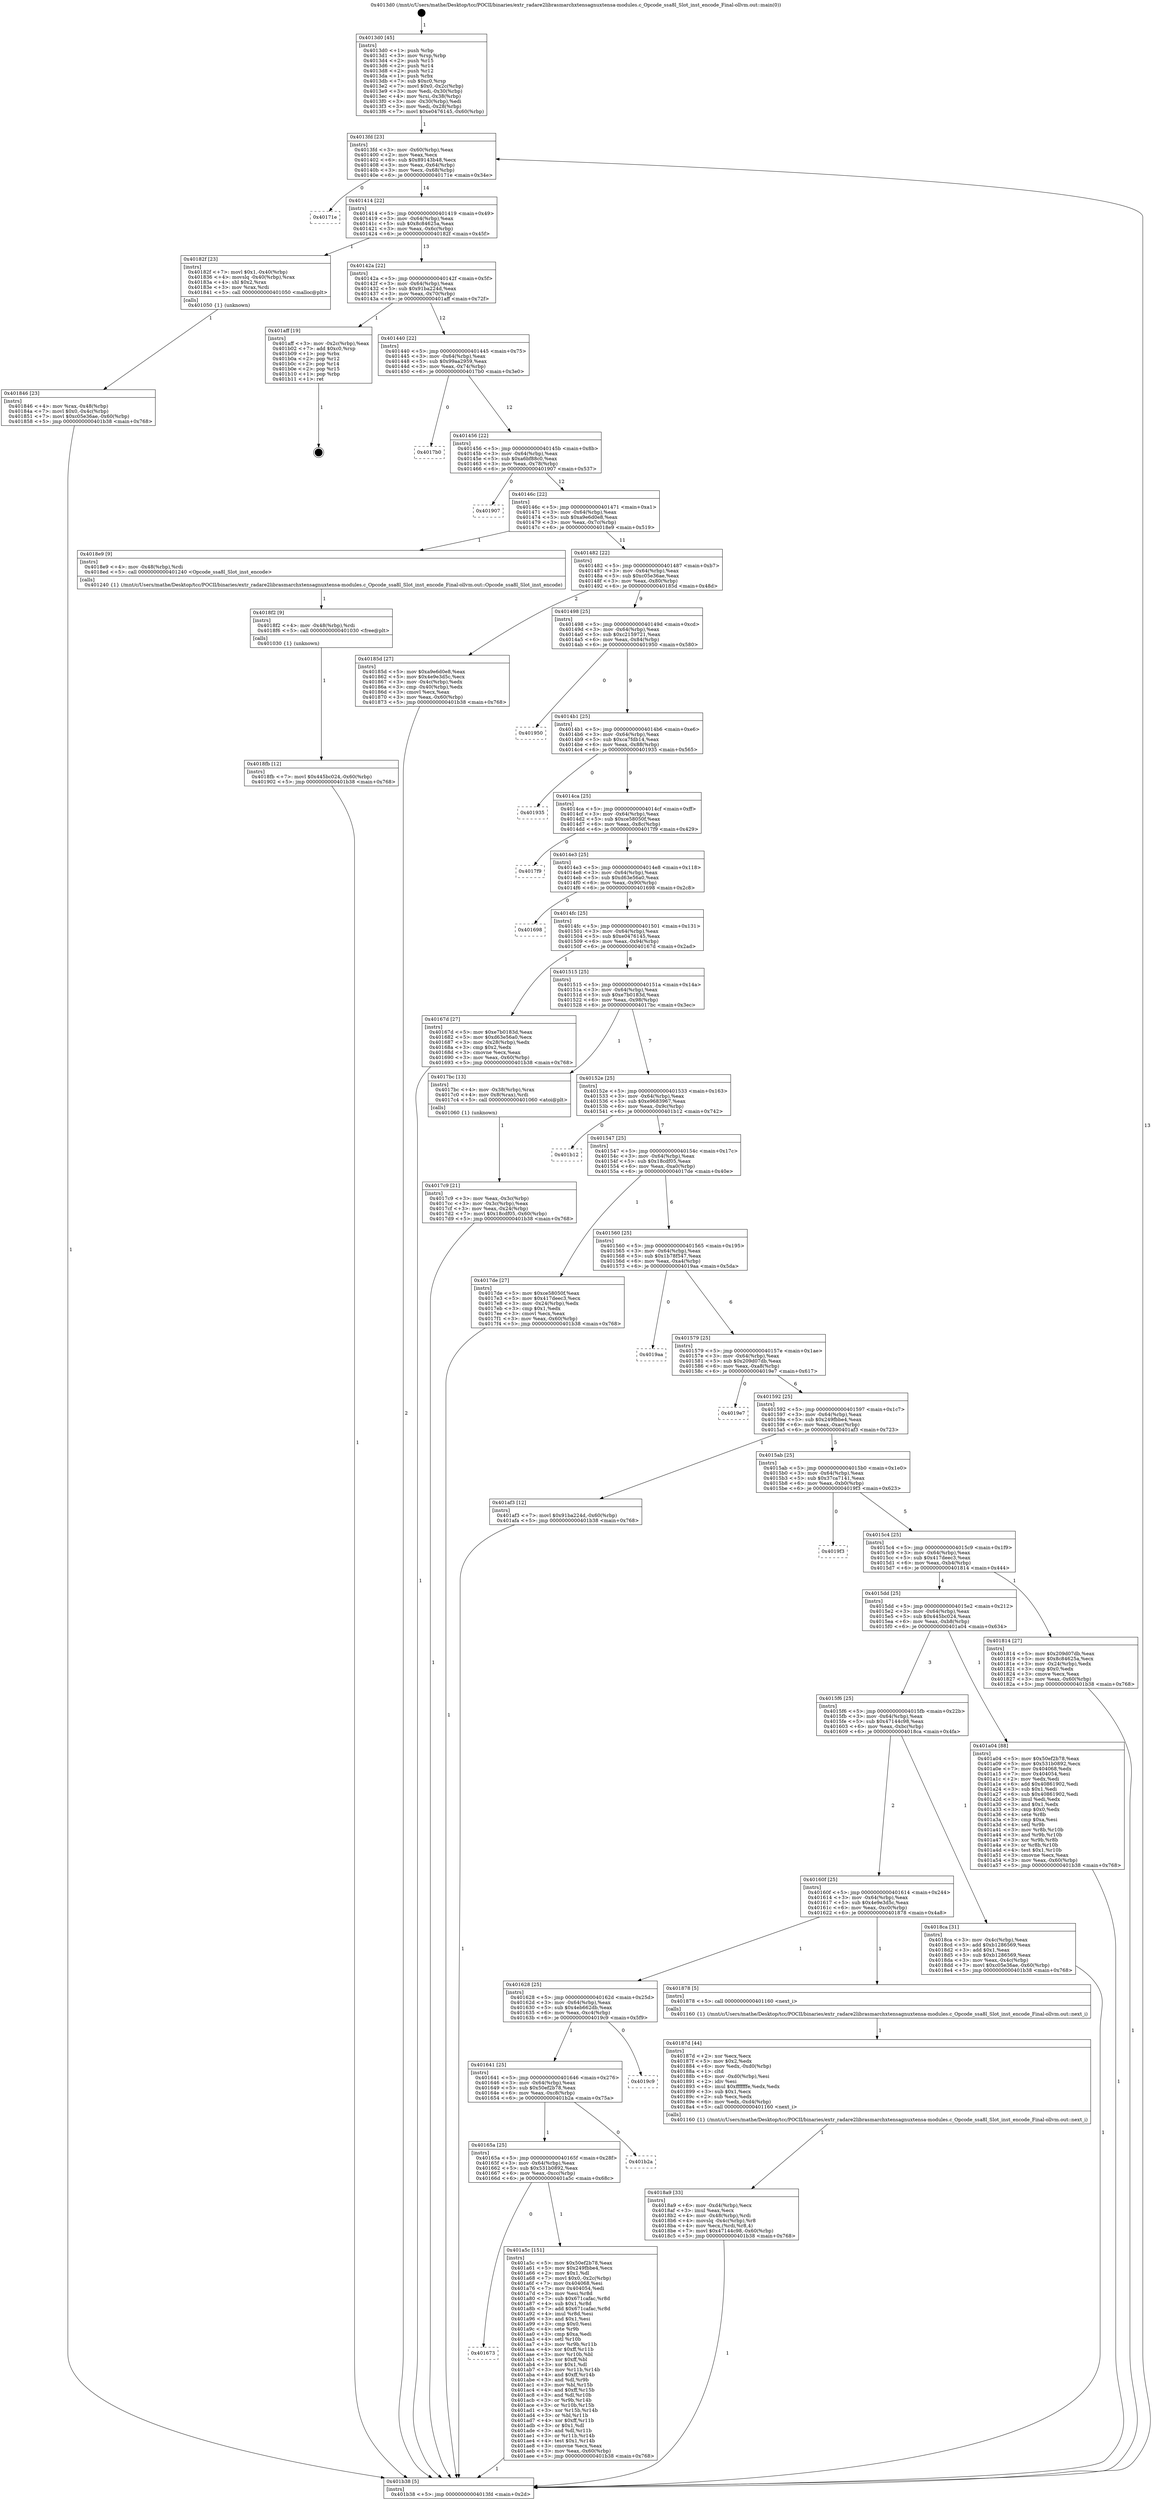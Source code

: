digraph "0x4013d0" {
  label = "0x4013d0 (/mnt/c/Users/mathe/Desktop/tcc/POCII/binaries/extr_radare2librasmarchxtensagnuxtensa-modules.c_Opcode_ssa8l_Slot_inst_encode_Final-ollvm.out::main(0))"
  labelloc = "t"
  node[shape=record]

  Entry [label="",width=0.3,height=0.3,shape=circle,fillcolor=black,style=filled]
  "0x4013fd" [label="{
     0x4013fd [23]\l
     | [instrs]\l
     &nbsp;&nbsp;0x4013fd \<+3\>: mov -0x60(%rbp),%eax\l
     &nbsp;&nbsp;0x401400 \<+2\>: mov %eax,%ecx\l
     &nbsp;&nbsp;0x401402 \<+6\>: sub $0x89143b48,%ecx\l
     &nbsp;&nbsp;0x401408 \<+3\>: mov %eax,-0x64(%rbp)\l
     &nbsp;&nbsp;0x40140b \<+3\>: mov %ecx,-0x68(%rbp)\l
     &nbsp;&nbsp;0x40140e \<+6\>: je 000000000040171e \<main+0x34e\>\l
  }"]
  "0x40171e" [label="{
     0x40171e\l
  }", style=dashed]
  "0x401414" [label="{
     0x401414 [22]\l
     | [instrs]\l
     &nbsp;&nbsp;0x401414 \<+5\>: jmp 0000000000401419 \<main+0x49\>\l
     &nbsp;&nbsp;0x401419 \<+3\>: mov -0x64(%rbp),%eax\l
     &nbsp;&nbsp;0x40141c \<+5\>: sub $0x8c84625a,%eax\l
     &nbsp;&nbsp;0x401421 \<+3\>: mov %eax,-0x6c(%rbp)\l
     &nbsp;&nbsp;0x401424 \<+6\>: je 000000000040182f \<main+0x45f\>\l
  }"]
  Exit [label="",width=0.3,height=0.3,shape=circle,fillcolor=black,style=filled,peripheries=2]
  "0x40182f" [label="{
     0x40182f [23]\l
     | [instrs]\l
     &nbsp;&nbsp;0x40182f \<+7\>: movl $0x1,-0x40(%rbp)\l
     &nbsp;&nbsp;0x401836 \<+4\>: movslq -0x40(%rbp),%rax\l
     &nbsp;&nbsp;0x40183a \<+4\>: shl $0x2,%rax\l
     &nbsp;&nbsp;0x40183e \<+3\>: mov %rax,%rdi\l
     &nbsp;&nbsp;0x401841 \<+5\>: call 0000000000401050 \<malloc@plt\>\l
     | [calls]\l
     &nbsp;&nbsp;0x401050 \{1\} (unknown)\l
  }"]
  "0x40142a" [label="{
     0x40142a [22]\l
     | [instrs]\l
     &nbsp;&nbsp;0x40142a \<+5\>: jmp 000000000040142f \<main+0x5f\>\l
     &nbsp;&nbsp;0x40142f \<+3\>: mov -0x64(%rbp),%eax\l
     &nbsp;&nbsp;0x401432 \<+5\>: sub $0x91ba224d,%eax\l
     &nbsp;&nbsp;0x401437 \<+3\>: mov %eax,-0x70(%rbp)\l
     &nbsp;&nbsp;0x40143a \<+6\>: je 0000000000401aff \<main+0x72f\>\l
  }"]
  "0x401673" [label="{
     0x401673\l
  }", style=dashed]
  "0x401aff" [label="{
     0x401aff [19]\l
     | [instrs]\l
     &nbsp;&nbsp;0x401aff \<+3\>: mov -0x2c(%rbp),%eax\l
     &nbsp;&nbsp;0x401b02 \<+7\>: add $0xc0,%rsp\l
     &nbsp;&nbsp;0x401b09 \<+1\>: pop %rbx\l
     &nbsp;&nbsp;0x401b0a \<+2\>: pop %r12\l
     &nbsp;&nbsp;0x401b0c \<+2\>: pop %r14\l
     &nbsp;&nbsp;0x401b0e \<+2\>: pop %r15\l
     &nbsp;&nbsp;0x401b10 \<+1\>: pop %rbp\l
     &nbsp;&nbsp;0x401b11 \<+1\>: ret\l
  }"]
  "0x401440" [label="{
     0x401440 [22]\l
     | [instrs]\l
     &nbsp;&nbsp;0x401440 \<+5\>: jmp 0000000000401445 \<main+0x75\>\l
     &nbsp;&nbsp;0x401445 \<+3\>: mov -0x64(%rbp),%eax\l
     &nbsp;&nbsp;0x401448 \<+5\>: sub $0x99aa2959,%eax\l
     &nbsp;&nbsp;0x40144d \<+3\>: mov %eax,-0x74(%rbp)\l
     &nbsp;&nbsp;0x401450 \<+6\>: je 00000000004017b0 \<main+0x3e0\>\l
  }"]
  "0x401a5c" [label="{
     0x401a5c [151]\l
     | [instrs]\l
     &nbsp;&nbsp;0x401a5c \<+5\>: mov $0x50ef2b78,%eax\l
     &nbsp;&nbsp;0x401a61 \<+5\>: mov $0x249fbbe4,%ecx\l
     &nbsp;&nbsp;0x401a66 \<+2\>: mov $0x1,%dl\l
     &nbsp;&nbsp;0x401a68 \<+7\>: movl $0x0,-0x2c(%rbp)\l
     &nbsp;&nbsp;0x401a6f \<+7\>: mov 0x404068,%esi\l
     &nbsp;&nbsp;0x401a76 \<+7\>: mov 0x404054,%edi\l
     &nbsp;&nbsp;0x401a7d \<+3\>: mov %esi,%r8d\l
     &nbsp;&nbsp;0x401a80 \<+7\>: sub $0x671cafac,%r8d\l
     &nbsp;&nbsp;0x401a87 \<+4\>: sub $0x1,%r8d\l
     &nbsp;&nbsp;0x401a8b \<+7\>: add $0x671cafac,%r8d\l
     &nbsp;&nbsp;0x401a92 \<+4\>: imul %r8d,%esi\l
     &nbsp;&nbsp;0x401a96 \<+3\>: and $0x1,%esi\l
     &nbsp;&nbsp;0x401a99 \<+3\>: cmp $0x0,%esi\l
     &nbsp;&nbsp;0x401a9c \<+4\>: sete %r9b\l
     &nbsp;&nbsp;0x401aa0 \<+3\>: cmp $0xa,%edi\l
     &nbsp;&nbsp;0x401aa3 \<+4\>: setl %r10b\l
     &nbsp;&nbsp;0x401aa7 \<+3\>: mov %r9b,%r11b\l
     &nbsp;&nbsp;0x401aaa \<+4\>: xor $0xff,%r11b\l
     &nbsp;&nbsp;0x401aae \<+3\>: mov %r10b,%bl\l
     &nbsp;&nbsp;0x401ab1 \<+3\>: xor $0xff,%bl\l
     &nbsp;&nbsp;0x401ab4 \<+3\>: xor $0x1,%dl\l
     &nbsp;&nbsp;0x401ab7 \<+3\>: mov %r11b,%r14b\l
     &nbsp;&nbsp;0x401aba \<+4\>: and $0xff,%r14b\l
     &nbsp;&nbsp;0x401abe \<+3\>: and %dl,%r9b\l
     &nbsp;&nbsp;0x401ac1 \<+3\>: mov %bl,%r15b\l
     &nbsp;&nbsp;0x401ac4 \<+4\>: and $0xff,%r15b\l
     &nbsp;&nbsp;0x401ac8 \<+3\>: and %dl,%r10b\l
     &nbsp;&nbsp;0x401acb \<+3\>: or %r9b,%r14b\l
     &nbsp;&nbsp;0x401ace \<+3\>: or %r10b,%r15b\l
     &nbsp;&nbsp;0x401ad1 \<+3\>: xor %r15b,%r14b\l
     &nbsp;&nbsp;0x401ad4 \<+3\>: or %bl,%r11b\l
     &nbsp;&nbsp;0x401ad7 \<+4\>: xor $0xff,%r11b\l
     &nbsp;&nbsp;0x401adb \<+3\>: or $0x1,%dl\l
     &nbsp;&nbsp;0x401ade \<+3\>: and %dl,%r11b\l
     &nbsp;&nbsp;0x401ae1 \<+3\>: or %r11b,%r14b\l
     &nbsp;&nbsp;0x401ae4 \<+4\>: test $0x1,%r14b\l
     &nbsp;&nbsp;0x401ae8 \<+3\>: cmovne %ecx,%eax\l
     &nbsp;&nbsp;0x401aeb \<+3\>: mov %eax,-0x60(%rbp)\l
     &nbsp;&nbsp;0x401aee \<+5\>: jmp 0000000000401b38 \<main+0x768\>\l
  }"]
  "0x4017b0" [label="{
     0x4017b0\l
  }", style=dashed]
  "0x401456" [label="{
     0x401456 [22]\l
     | [instrs]\l
     &nbsp;&nbsp;0x401456 \<+5\>: jmp 000000000040145b \<main+0x8b\>\l
     &nbsp;&nbsp;0x40145b \<+3\>: mov -0x64(%rbp),%eax\l
     &nbsp;&nbsp;0x40145e \<+5\>: sub $0xa6bf88c0,%eax\l
     &nbsp;&nbsp;0x401463 \<+3\>: mov %eax,-0x78(%rbp)\l
     &nbsp;&nbsp;0x401466 \<+6\>: je 0000000000401907 \<main+0x537\>\l
  }"]
  "0x40165a" [label="{
     0x40165a [25]\l
     | [instrs]\l
     &nbsp;&nbsp;0x40165a \<+5\>: jmp 000000000040165f \<main+0x28f\>\l
     &nbsp;&nbsp;0x40165f \<+3\>: mov -0x64(%rbp),%eax\l
     &nbsp;&nbsp;0x401662 \<+5\>: sub $0x531b0892,%eax\l
     &nbsp;&nbsp;0x401667 \<+6\>: mov %eax,-0xcc(%rbp)\l
     &nbsp;&nbsp;0x40166d \<+6\>: je 0000000000401a5c \<main+0x68c\>\l
  }"]
  "0x401907" [label="{
     0x401907\l
  }", style=dashed]
  "0x40146c" [label="{
     0x40146c [22]\l
     | [instrs]\l
     &nbsp;&nbsp;0x40146c \<+5\>: jmp 0000000000401471 \<main+0xa1\>\l
     &nbsp;&nbsp;0x401471 \<+3\>: mov -0x64(%rbp),%eax\l
     &nbsp;&nbsp;0x401474 \<+5\>: sub $0xa9e6d0e8,%eax\l
     &nbsp;&nbsp;0x401479 \<+3\>: mov %eax,-0x7c(%rbp)\l
     &nbsp;&nbsp;0x40147c \<+6\>: je 00000000004018e9 \<main+0x519\>\l
  }"]
  "0x401b2a" [label="{
     0x401b2a\l
  }", style=dashed]
  "0x4018e9" [label="{
     0x4018e9 [9]\l
     | [instrs]\l
     &nbsp;&nbsp;0x4018e9 \<+4\>: mov -0x48(%rbp),%rdi\l
     &nbsp;&nbsp;0x4018ed \<+5\>: call 0000000000401240 \<Opcode_ssa8l_Slot_inst_encode\>\l
     | [calls]\l
     &nbsp;&nbsp;0x401240 \{1\} (/mnt/c/Users/mathe/Desktop/tcc/POCII/binaries/extr_radare2librasmarchxtensagnuxtensa-modules.c_Opcode_ssa8l_Slot_inst_encode_Final-ollvm.out::Opcode_ssa8l_Slot_inst_encode)\l
  }"]
  "0x401482" [label="{
     0x401482 [22]\l
     | [instrs]\l
     &nbsp;&nbsp;0x401482 \<+5\>: jmp 0000000000401487 \<main+0xb7\>\l
     &nbsp;&nbsp;0x401487 \<+3\>: mov -0x64(%rbp),%eax\l
     &nbsp;&nbsp;0x40148a \<+5\>: sub $0xc05e36ae,%eax\l
     &nbsp;&nbsp;0x40148f \<+3\>: mov %eax,-0x80(%rbp)\l
     &nbsp;&nbsp;0x401492 \<+6\>: je 000000000040185d \<main+0x48d\>\l
  }"]
  "0x401641" [label="{
     0x401641 [25]\l
     | [instrs]\l
     &nbsp;&nbsp;0x401641 \<+5\>: jmp 0000000000401646 \<main+0x276\>\l
     &nbsp;&nbsp;0x401646 \<+3\>: mov -0x64(%rbp),%eax\l
     &nbsp;&nbsp;0x401649 \<+5\>: sub $0x50ef2b78,%eax\l
     &nbsp;&nbsp;0x40164e \<+6\>: mov %eax,-0xc8(%rbp)\l
     &nbsp;&nbsp;0x401654 \<+6\>: je 0000000000401b2a \<main+0x75a\>\l
  }"]
  "0x40185d" [label="{
     0x40185d [27]\l
     | [instrs]\l
     &nbsp;&nbsp;0x40185d \<+5\>: mov $0xa9e6d0e8,%eax\l
     &nbsp;&nbsp;0x401862 \<+5\>: mov $0x4e9e3d5c,%ecx\l
     &nbsp;&nbsp;0x401867 \<+3\>: mov -0x4c(%rbp),%edx\l
     &nbsp;&nbsp;0x40186a \<+3\>: cmp -0x40(%rbp),%edx\l
     &nbsp;&nbsp;0x40186d \<+3\>: cmovl %ecx,%eax\l
     &nbsp;&nbsp;0x401870 \<+3\>: mov %eax,-0x60(%rbp)\l
     &nbsp;&nbsp;0x401873 \<+5\>: jmp 0000000000401b38 \<main+0x768\>\l
  }"]
  "0x401498" [label="{
     0x401498 [25]\l
     | [instrs]\l
     &nbsp;&nbsp;0x401498 \<+5\>: jmp 000000000040149d \<main+0xcd\>\l
     &nbsp;&nbsp;0x40149d \<+3\>: mov -0x64(%rbp),%eax\l
     &nbsp;&nbsp;0x4014a0 \<+5\>: sub $0xc2159721,%eax\l
     &nbsp;&nbsp;0x4014a5 \<+6\>: mov %eax,-0x84(%rbp)\l
     &nbsp;&nbsp;0x4014ab \<+6\>: je 0000000000401950 \<main+0x580\>\l
  }"]
  "0x4019c9" [label="{
     0x4019c9\l
  }", style=dashed]
  "0x401950" [label="{
     0x401950\l
  }", style=dashed]
  "0x4014b1" [label="{
     0x4014b1 [25]\l
     | [instrs]\l
     &nbsp;&nbsp;0x4014b1 \<+5\>: jmp 00000000004014b6 \<main+0xe6\>\l
     &nbsp;&nbsp;0x4014b6 \<+3\>: mov -0x64(%rbp),%eax\l
     &nbsp;&nbsp;0x4014b9 \<+5\>: sub $0xca7fdb14,%eax\l
     &nbsp;&nbsp;0x4014be \<+6\>: mov %eax,-0x88(%rbp)\l
     &nbsp;&nbsp;0x4014c4 \<+6\>: je 0000000000401935 \<main+0x565\>\l
  }"]
  "0x4018fb" [label="{
     0x4018fb [12]\l
     | [instrs]\l
     &nbsp;&nbsp;0x4018fb \<+7\>: movl $0x445bc024,-0x60(%rbp)\l
     &nbsp;&nbsp;0x401902 \<+5\>: jmp 0000000000401b38 \<main+0x768\>\l
  }"]
  "0x401935" [label="{
     0x401935\l
  }", style=dashed]
  "0x4014ca" [label="{
     0x4014ca [25]\l
     | [instrs]\l
     &nbsp;&nbsp;0x4014ca \<+5\>: jmp 00000000004014cf \<main+0xff\>\l
     &nbsp;&nbsp;0x4014cf \<+3\>: mov -0x64(%rbp),%eax\l
     &nbsp;&nbsp;0x4014d2 \<+5\>: sub $0xce58050f,%eax\l
     &nbsp;&nbsp;0x4014d7 \<+6\>: mov %eax,-0x8c(%rbp)\l
     &nbsp;&nbsp;0x4014dd \<+6\>: je 00000000004017f9 \<main+0x429\>\l
  }"]
  "0x4018f2" [label="{
     0x4018f2 [9]\l
     | [instrs]\l
     &nbsp;&nbsp;0x4018f2 \<+4\>: mov -0x48(%rbp),%rdi\l
     &nbsp;&nbsp;0x4018f6 \<+5\>: call 0000000000401030 \<free@plt\>\l
     | [calls]\l
     &nbsp;&nbsp;0x401030 \{1\} (unknown)\l
  }"]
  "0x4017f9" [label="{
     0x4017f9\l
  }", style=dashed]
  "0x4014e3" [label="{
     0x4014e3 [25]\l
     | [instrs]\l
     &nbsp;&nbsp;0x4014e3 \<+5\>: jmp 00000000004014e8 \<main+0x118\>\l
     &nbsp;&nbsp;0x4014e8 \<+3\>: mov -0x64(%rbp),%eax\l
     &nbsp;&nbsp;0x4014eb \<+5\>: sub $0xd63e56a0,%eax\l
     &nbsp;&nbsp;0x4014f0 \<+6\>: mov %eax,-0x90(%rbp)\l
     &nbsp;&nbsp;0x4014f6 \<+6\>: je 0000000000401698 \<main+0x2c8\>\l
  }"]
  "0x4018a9" [label="{
     0x4018a9 [33]\l
     | [instrs]\l
     &nbsp;&nbsp;0x4018a9 \<+6\>: mov -0xd4(%rbp),%ecx\l
     &nbsp;&nbsp;0x4018af \<+3\>: imul %eax,%ecx\l
     &nbsp;&nbsp;0x4018b2 \<+4\>: mov -0x48(%rbp),%rdi\l
     &nbsp;&nbsp;0x4018b6 \<+4\>: movslq -0x4c(%rbp),%r8\l
     &nbsp;&nbsp;0x4018ba \<+4\>: mov %ecx,(%rdi,%r8,4)\l
     &nbsp;&nbsp;0x4018be \<+7\>: movl $0x47144c98,-0x60(%rbp)\l
     &nbsp;&nbsp;0x4018c5 \<+5\>: jmp 0000000000401b38 \<main+0x768\>\l
  }"]
  "0x401698" [label="{
     0x401698\l
  }", style=dashed]
  "0x4014fc" [label="{
     0x4014fc [25]\l
     | [instrs]\l
     &nbsp;&nbsp;0x4014fc \<+5\>: jmp 0000000000401501 \<main+0x131\>\l
     &nbsp;&nbsp;0x401501 \<+3\>: mov -0x64(%rbp),%eax\l
     &nbsp;&nbsp;0x401504 \<+5\>: sub $0xe0476145,%eax\l
     &nbsp;&nbsp;0x401509 \<+6\>: mov %eax,-0x94(%rbp)\l
     &nbsp;&nbsp;0x40150f \<+6\>: je 000000000040167d \<main+0x2ad\>\l
  }"]
  "0x40187d" [label="{
     0x40187d [44]\l
     | [instrs]\l
     &nbsp;&nbsp;0x40187d \<+2\>: xor %ecx,%ecx\l
     &nbsp;&nbsp;0x40187f \<+5\>: mov $0x2,%edx\l
     &nbsp;&nbsp;0x401884 \<+6\>: mov %edx,-0xd0(%rbp)\l
     &nbsp;&nbsp;0x40188a \<+1\>: cltd\l
     &nbsp;&nbsp;0x40188b \<+6\>: mov -0xd0(%rbp),%esi\l
     &nbsp;&nbsp;0x401891 \<+2\>: idiv %esi\l
     &nbsp;&nbsp;0x401893 \<+6\>: imul $0xfffffffe,%edx,%edx\l
     &nbsp;&nbsp;0x401899 \<+3\>: sub $0x1,%ecx\l
     &nbsp;&nbsp;0x40189c \<+2\>: sub %ecx,%edx\l
     &nbsp;&nbsp;0x40189e \<+6\>: mov %edx,-0xd4(%rbp)\l
     &nbsp;&nbsp;0x4018a4 \<+5\>: call 0000000000401160 \<next_i\>\l
     | [calls]\l
     &nbsp;&nbsp;0x401160 \{1\} (/mnt/c/Users/mathe/Desktop/tcc/POCII/binaries/extr_radare2librasmarchxtensagnuxtensa-modules.c_Opcode_ssa8l_Slot_inst_encode_Final-ollvm.out::next_i)\l
  }"]
  "0x40167d" [label="{
     0x40167d [27]\l
     | [instrs]\l
     &nbsp;&nbsp;0x40167d \<+5\>: mov $0xe7b0183d,%eax\l
     &nbsp;&nbsp;0x401682 \<+5\>: mov $0xd63e56a0,%ecx\l
     &nbsp;&nbsp;0x401687 \<+3\>: mov -0x28(%rbp),%edx\l
     &nbsp;&nbsp;0x40168a \<+3\>: cmp $0x2,%edx\l
     &nbsp;&nbsp;0x40168d \<+3\>: cmovne %ecx,%eax\l
     &nbsp;&nbsp;0x401690 \<+3\>: mov %eax,-0x60(%rbp)\l
     &nbsp;&nbsp;0x401693 \<+5\>: jmp 0000000000401b38 \<main+0x768\>\l
  }"]
  "0x401515" [label="{
     0x401515 [25]\l
     | [instrs]\l
     &nbsp;&nbsp;0x401515 \<+5\>: jmp 000000000040151a \<main+0x14a\>\l
     &nbsp;&nbsp;0x40151a \<+3\>: mov -0x64(%rbp),%eax\l
     &nbsp;&nbsp;0x40151d \<+5\>: sub $0xe7b0183d,%eax\l
     &nbsp;&nbsp;0x401522 \<+6\>: mov %eax,-0x98(%rbp)\l
     &nbsp;&nbsp;0x401528 \<+6\>: je 00000000004017bc \<main+0x3ec\>\l
  }"]
  "0x401b38" [label="{
     0x401b38 [5]\l
     | [instrs]\l
     &nbsp;&nbsp;0x401b38 \<+5\>: jmp 00000000004013fd \<main+0x2d\>\l
  }"]
  "0x4013d0" [label="{
     0x4013d0 [45]\l
     | [instrs]\l
     &nbsp;&nbsp;0x4013d0 \<+1\>: push %rbp\l
     &nbsp;&nbsp;0x4013d1 \<+3\>: mov %rsp,%rbp\l
     &nbsp;&nbsp;0x4013d4 \<+2\>: push %r15\l
     &nbsp;&nbsp;0x4013d6 \<+2\>: push %r14\l
     &nbsp;&nbsp;0x4013d8 \<+2\>: push %r12\l
     &nbsp;&nbsp;0x4013da \<+1\>: push %rbx\l
     &nbsp;&nbsp;0x4013db \<+7\>: sub $0xc0,%rsp\l
     &nbsp;&nbsp;0x4013e2 \<+7\>: movl $0x0,-0x2c(%rbp)\l
     &nbsp;&nbsp;0x4013e9 \<+3\>: mov %edi,-0x30(%rbp)\l
     &nbsp;&nbsp;0x4013ec \<+4\>: mov %rsi,-0x38(%rbp)\l
     &nbsp;&nbsp;0x4013f0 \<+3\>: mov -0x30(%rbp),%edi\l
     &nbsp;&nbsp;0x4013f3 \<+3\>: mov %edi,-0x28(%rbp)\l
     &nbsp;&nbsp;0x4013f6 \<+7\>: movl $0xe0476145,-0x60(%rbp)\l
  }"]
  "0x401628" [label="{
     0x401628 [25]\l
     | [instrs]\l
     &nbsp;&nbsp;0x401628 \<+5\>: jmp 000000000040162d \<main+0x25d\>\l
     &nbsp;&nbsp;0x40162d \<+3\>: mov -0x64(%rbp),%eax\l
     &nbsp;&nbsp;0x401630 \<+5\>: sub $0x4eb662db,%eax\l
     &nbsp;&nbsp;0x401635 \<+6\>: mov %eax,-0xc4(%rbp)\l
     &nbsp;&nbsp;0x40163b \<+6\>: je 00000000004019c9 \<main+0x5f9\>\l
  }"]
  "0x4017bc" [label="{
     0x4017bc [13]\l
     | [instrs]\l
     &nbsp;&nbsp;0x4017bc \<+4\>: mov -0x38(%rbp),%rax\l
     &nbsp;&nbsp;0x4017c0 \<+4\>: mov 0x8(%rax),%rdi\l
     &nbsp;&nbsp;0x4017c4 \<+5\>: call 0000000000401060 \<atoi@plt\>\l
     | [calls]\l
     &nbsp;&nbsp;0x401060 \{1\} (unknown)\l
  }"]
  "0x40152e" [label="{
     0x40152e [25]\l
     | [instrs]\l
     &nbsp;&nbsp;0x40152e \<+5\>: jmp 0000000000401533 \<main+0x163\>\l
     &nbsp;&nbsp;0x401533 \<+3\>: mov -0x64(%rbp),%eax\l
     &nbsp;&nbsp;0x401536 \<+5\>: sub $0xe9683967,%eax\l
     &nbsp;&nbsp;0x40153b \<+6\>: mov %eax,-0x9c(%rbp)\l
     &nbsp;&nbsp;0x401541 \<+6\>: je 0000000000401b12 \<main+0x742\>\l
  }"]
  "0x4017c9" [label="{
     0x4017c9 [21]\l
     | [instrs]\l
     &nbsp;&nbsp;0x4017c9 \<+3\>: mov %eax,-0x3c(%rbp)\l
     &nbsp;&nbsp;0x4017cc \<+3\>: mov -0x3c(%rbp),%eax\l
     &nbsp;&nbsp;0x4017cf \<+3\>: mov %eax,-0x24(%rbp)\l
     &nbsp;&nbsp;0x4017d2 \<+7\>: movl $0x18cdf05,-0x60(%rbp)\l
     &nbsp;&nbsp;0x4017d9 \<+5\>: jmp 0000000000401b38 \<main+0x768\>\l
  }"]
  "0x401878" [label="{
     0x401878 [5]\l
     | [instrs]\l
     &nbsp;&nbsp;0x401878 \<+5\>: call 0000000000401160 \<next_i\>\l
     | [calls]\l
     &nbsp;&nbsp;0x401160 \{1\} (/mnt/c/Users/mathe/Desktop/tcc/POCII/binaries/extr_radare2librasmarchxtensagnuxtensa-modules.c_Opcode_ssa8l_Slot_inst_encode_Final-ollvm.out::next_i)\l
  }"]
  "0x401b12" [label="{
     0x401b12\l
  }", style=dashed]
  "0x401547" [label="{
     0x401547 [25]\l
     | [instrs]\l
     &nbsp;&nbsp;0x401547 \<+5\>: jmp 000000000040154c \<main+0x17c\>\l
     &nbsp;&nbsp;0x40154c \<+3\>: mov -0x64(%rbp),%eax\l
     &nbsp;&nbsp;0x40154f \<+5\>: sub $0x18cdf05,%eax\l
     &nbsp;&nbsp;0x401554 \<+6\>: mov %eax,-0xa0(%rbp)\l
     &nbsp;&nbsp;0x40155a \<+6\>: je 00000000004017de \<main+0x40e\>\l
  }"]
  "0x40160f" [label="{
     0x40160f [25]\l
     | [instrs]\l
     &nbsp;&nbsp;0x40160f \<+5\>: jmp 0000000000401614 \<main+0x244\>\l
     &nbsp;&nbsp;0x401614 \<+3\>: mov -0x64(%rbp),%eax\l
     &nbsp;&nbsp;0x401617 \<+5\>: sub $0x4e9e3d5c,%eax\l
     &nbsp;&nbsp;0x40161c \<+6\>: mov %eax,-0xc0(%rbp)\l
     &nbsp;&nbsp;0x401622 \<+6\>: je 0000000000401878 \<main+0x4a8\>\l
  }"]
  "0x4017de" [label="{
     0x4017de [27]\l
     | [instrs]\l
     &nbsp;&nbsp;0x4017de \<+5\>: mov $0xce58050f,%eax\l
     &nbsp;&nbsp;0x4017e3 \<+5\>: mov $0x417deec3,%ecx\l
     &nbsp;&nbsp;0x4017e8 \<+3\>: mov -0x24(%rbp),%edx\l
     &nbsp;&nbsp;0x4017eb \<+3\>: cmp $0x1,%edx\l
     &nbsp;&nbsp;0x4017ee \<+3\>: cmovl %ecx,%eax\l
     &nbsp;&nbsp;0x4017f1 \<+3\>: mov %eax,-0x60(%rbp)\l
     &nbsp;&nbsp;0x4017f4 \<+5\>: jmp 0000000000401b38 \<main+0x768\>\l
  }"]
  "0x401560" [label="{
     0x401560 [25]\l
     | [instrs]\l
     &nbsp;&nbsp;0x401560 \<+5\>: jmp 0000000000401565 \<main+0x195\>\l
     &nbsp;&nbsp;0x401565 \<+3\>: mov -0x64(%rbp),%eax\l
     &nbsp;&nbsp;0x401568 \<+5\>: sub $0x1b78f547,%eax\l
     &nbsp;&nbsp;0x40156d \<+6\>: mov %eax,-0xa4(%rbp)\l
     &nbsp;&nbsp;0x401573 \<+6\>: je 00000000004019aa \<main+0x5da\>\l
  }"]
  "0x4018ca" [label="{
     0x4018ca [31]\l
     | [instrs]\l
     &nbsp;&nbsp;0x4018ca \<+3\>: mov -0x4c(%rbp),%eax\l
     &nbsp;&nbsp;0x4018cd \<+5\>: add $0xb1286569,%eax\l
     &nbsp;&nbsp;0x4018d2 \<+3\>: add $0x1,%eax\l
     &nbsp;&nbsp;0x4018d5 \<+5\>: sub $0xb1286569,%eax\l
     &nbsp;&nbsp;0x4018da \<+3\>: mov %eax,-0x4c(%rbp)\l
     &nbsp;&nbsp;0x4018dd \<+7\>: movl $0xc05e36ae,-0x60(%rbp)\l
     &nbsp;&nbsp;0x4018e4 \<+5\>: jmp 0000000000401b38 \<main+0x768\>\l
  }"]
  "0x4019aa" [label="{
     0x4019aa\l
  }", style=dashed]
  "0x401579" [label="{
     0x401579 [25]\l
     | [instrs]\l
     &nbsp;&nbsp;0x401579 \<+5\>: jmp 000000000040157e \<main+0x1ae\>\l
     &nbsp;&nbsp;0x40157e \<+3\>: mov -0x64(%rbp),%eax\l
     &nbsp;&nbsp;0x401581 \<+5\>: sub $0x209d07db,%eax\l
     &nbsp;&nbsp;0x401586 \<+6\>: mov %eax,-0xa8(%rbp)\l
     &nbsp;&nbsp;0x40158c \<+6\>: je 00000000004019e7 \<main+0x617\>\l
  }"]
  "0x4015f6" [label="{
     0x4015f6 [25]\l
     | [instrs]\l
     &nbsp;&nbsp;0x4015f6 \<+5\>: jmp 00000000004015fb \<main+0x22b\>\l
     &nbsp;&nbsp;0x4015fb \<+3\>: mov -0x64(%rbp),%eax\l
     &nbsp;&nbsp;0x4015fe \<+5\>: sub $0x47144c98,%eax\l
     &nbsp;&nbsp;0x401603 \<+6\>: mov %eax,-0xbc(%rbp)\l
     &nbsp;&nbsp;0x401609 \<+6\>: je 00000000004018ca \<main+0x4fa\>\l
  }"]
  "0x4019e7" [label="{
     0x4019e7\l
  }", style=dashed]
  "0x401592" [label="{
     0x401592 [25]\l
     | [instrs]\l
     &nbsp;&nbsp;0x401592 \<+5\>: jmp 0000000000401597 \<main+0x1c7\>\l
     &nbsp;&nbsp;0x401597 \<+3\>: mov -0x64(%rbp),%eax\l
     &nbsp;&nbsp;0x40159a \<+5\>: sub $0x249fbbe4,%eax\l
     &nbsp;&nbsp;0x40159f \<+6\>: mov %eax,-0xac(%rbp)\l
     &nbsp;&nbsp;0x4015a5 \<+6\>: je 0000000000401af3 \<main+0x723\>\l
  }"]
  "0x401a04" [label="{
     0x401a04 [88]\l
     | [instrs]\l
     &nbsp;&nbsp;0x401a04 \<+5\>: mov $0x50ef2b78,%eax\l
     &nbsp;&nbsp;0x401a09 \<+5\>: mov $0x531b0892,%ecx\l
     &nbsp;&nbsp;0x401a0e \<+7\>: mov 0x404068,%edx\l
     &nbsp;&nbsp;0x401a15 \<+7\>: mov 0x404054,%esi\l
     &nbsp;&nbsp;0x401a1c \<+2\>: mov %edx,%edi\l
     &nbsp;&nbsp;0x401a1e \<+6\>: add $0x40861902,%edi\l
     &nbsp;&nbsp;0x401a24 \<+3\>: sub $0x1,%edi\l
     &nbsp;&nbsp;0x401a27 \<+6\>: sub $0x40861902,%edi\l
     &nbsp;&nbsp;0x401a2d \<+3\>: imul %edi,%edx\l
     &nbsp;&nbsp;0x401a30 \<+3\>: and $0x1,%edx\l
     &nbsp;&nbsp;0x401a33 \<+3\>: cmp $0x0,%edx\l
     &nbsp;&nbsp;0x401a36 \<+4\>: sete %r8b\l
     &nbsp;&nbsp;0x401a3a \<+3\>: cmp $0xa,%esi\l
     &nbsp;&nbsp;0x401a3d \<+4\>: setl %r9b\l
     &nbsp;&nbsp;0x401a41 \<+3\>: mov %r8b,%r10b\l
     &nbsp;&nbsp;0x401a44 \<+3\>: and %r9b,%r10b\l
     &nbsp;&nbsp;0x401a47 \<+3\>: xor %r9b,%r8b\l
     &nbsp;&nbsp;0x401a4a \<+3\>: or %r8b,%r10b\l
     &nbsp;&nbsp;0x401a4d \<+4\>: test $0x1,%r10b\l
     &nbsp;&nbsp;0x401a51 \<+3\>: cmovne %ecx,%eax\l
     &nbsp;&nbsp;0x401a54 \<+3\>: mov %eax,-0x60(%rbp)\l
     &nbsp;&nbsp;0x401a57 \<+5\>: jmp 0000000000401b38 \<main+0x768\>\l
  }"]
  "0x401af3" [label="{
     0x401af3 [12]\l
     | [instrs]\l
     &nbsp;&nbsp;0x401af3 \<+7\>: movl $0x91ba224d,-0x60(%rbp)\l
     &nbsp;&nbsp;0x401afa \<+5\>: jmp 0000000000401b38 \<main+0x768\>\l
  }"]
  "0x4015ab" [label="{
     0x4015ab [25]\l
     | [instrs]\l
     &nbsp;&nbsp;0x4015ab \<+5\>: jmp 00000000004015b0 \<main+0x1e0\>\l
     &nbsp;&nbsp;0x4015b0 \<+3\>: mov -0x64(%rbp),%eax\l
     &nbsp;&nbsp;0x4015b3 \<+5\>: sub $0x37ca7141,%eax\l
     &nbsp;&nbsp;0x4015b8 \<+6\>: mov %eax,-0xb0(%rbp)\l
     &nbsp;&nbsp;0x4015be \<+6\>: je 00000000004019f3 \<main+0x623\>\l
  }"]
  "0x401846" [label="{
     0x401846 [23]\l
     | [instrs]\l
     &nbsp;&nbsp;0x401846 \<+4\>: mov %rax,-0x48(%rbp)\l
     &nbsp;&nbsp;0x40184a \<+7\>: movl $0x0,-0x4c(%rbp)\l
     &nbsp;&nbsp;0x401851 \<+7\>: movl $0xc05e36ae,-0x60(%rbp)\l
     &nbsp;&nbsp;0x401858 \<+5\>: jmp 0000000000401b38 \<main+0x768\>\l
  }"]
  "0x4019f3" [label="{
     0x4019f3\l
  }", style=dashed]
  "0x4015c4" [label="{
     0x4015c4 [25]\l
     | [instrs]\l
     &nbsp;&nbsp;0x4015c4 \<+5\>: jmp 00000000004015c9 \<main+0x1f9\>\l
     &nbsp;&nbsp;0x4015c9 \<+3\>: mov -0x64(%rbp),%eax\l
     &nbsp;&nbsp;0x4015cc \<+5\>: sub $0x417deec3,%eax\l
     &nbsp;&nbsp;0x4015d1 \<+6\>: mov %eax,-0xb4(%rbp)\l
     &nbsp;&nbsp;0x4015d7 \<+6\>: je 0000000000401814 \<main+0x444\>\l
  }"]
  "0x4015dd" [label="{
     0x4015dd [25]\l
     | [instrs]\l
     &nbsp;&nbsp;0x4015dd \<+5\>: jmp 00000000004015e2 \<main+0x212\>\l
     &nbsp;&nbsp;0x4015e2 \<+3\>: mov -0x64(%rbp),%eax\l
     &nbsp;&nbsp;0x4015e5 \<+5\>: sub $0x445bc024,%eax\l
     &nbsp;&nbsp;0x4015ea \<+6\>: mov %eax,-0xb8(%rbp)\l
     &nbsp;&nbsp;0x4015f0 \<+6\>: je 0000000000401a04 \<main+0x634\>\l
  }"]
  "0x401814" [label="{
     0x401814 [27]\l
     | [instrs]\l
     &nbsp;&nbsp;0x401814 \<+5\>: mov $0x209d07db,%eax\l
     &nbsp;&nbsp;0x401819 \<+5\>: mov $0x8c84625a,%ecx\l
     &nbsp;&nbsp;0x40181e \<+3\>: mov -0x24(%rbp),%edx\l
     &nbsp;&nbsp;0x401821 \<+3\>: cmp $0x0,%edx\l
     &nbsp;&nbsp;0x401824 \<+3\>: cmove %ecx,%eax\l
     &nbsp;&nbsp;0x401827 \<+3\>: mov %eax,-0x60(%rbp)\l
     &nbsp;&nbsp;0x40182a \<+5\>: jmp 0000000000401b38 \<main+0x768\>\l
  }"]
  Entry -> "0x4013d0" [label=" 1"]
  "0x4013fd" -> "0x40171e" [label=" 0"]
  "0x4013fd" -> "0x401414" [label=" 14"]
  "0x401aff" -> Exit [label=" 1"]
  "0x401414" -> "0x40182f" [label=" 1"]
  "0x401414" -> "0x40142a" [label=" 13"]
  "0x401af3" -> "0x401b38" [label=" 1"]
  "0x40142a" -> "0x401aff" [label=" 1"]
  "0x40142a" -> "0x401440" [label=" 12"]
  "0x401a5c" -> "0x401b38" [label=" 1"]
  "0x401440" -> "0x4017b0" [label=" 0"]
  "0x401440" -> "0x401456" [label=" 12"]
  "0x40165a" -> "0x401673" [label=" 0"]
  "0x401456" -> "0x401907" [label=" 0"]
  "0x401456" -> "0x40146c" [label=" 12"]
  "0x40165a" -> "0x401a5c" [label=" 1"]
  "0x40146c" -> "0x4018e9" [label=" 1"]
  "0x40146c" -> "0x401482" [label=" 11"]
  "0x401641" -> "0x40165a" [label=" 1"]
  "0x401482" -> "0x40185d" [label=" 2"]
  "0x401482" -> "0x401498" [label=" 9"]
  "0x401641" -> "0x401b2a" [label=" 0"]
  "0x401498" -> "0x401950" [label=" 0"]
  "0x401498" -> "0x4014b1" [label=" 9"]
  "0x401628" -> "0x401641" [label=" 1"]
  "0x4014b1" -> "0x401935" [label=" 0"]
  "0x4014b1" -> "0x4014ca" [label=" 9"]
  "0x401628" -> "0x4019c9" [label=" 0"]
  "0x4014ca" -> "0x4017f9" [label=" 0"]
  "0x4014ca" -> "0x4014e3" [label=" 9"]
  "0x401a04" -> "0x401b38" [label=" 1"]
  "0x4014e3" -> "0x401698" [label=" 0"]
  "0x4014e3" -> "0x4014fc" [label=" 9"]
  "0x4018fb" -> "0x401b38" [label=" 1"]
  "0x4014fc" -> "0x40167d" [label=" 1"]
  "0x4014fc" -> "0x401515" [label=" 8"]
  "0x40167d" -> "0x401b38" [label=" 1"]
  "0x4013d0" -> "0x4013fd" [label=" 1"]
  "0x401b38" -> "0x4013fd" [label=" 13"]
  "0x4018f2" -> "0x4018fb" [label=" 1"]
  "0x401515" -> "0x4017bc" [label=" 1"]
  "0x401515" -> "0x40152e" [label=" 7"]
  "0x4017bc" -> "0x4017c9" [label=" 1"]
  "0x4017c9" -> "0x401b38" [label=" 1"]
  "0x4018e9" -> "0x4018f2" [label=" 1"]
  "0x40152e" -> "0x401b12" [label=" 0"]
  "0x40152e" -> "0x401547" [label=" 7"]
  "0x4018ca" -> "0x401b38" [label=" 1"]
  "0x401547" -> "0x4017de" [label=" 1"]
  "0x401547" -> "0x401560" [label=" 6"]
  "0x4017de" -> "0x401b38" [label=" 1"]
  "0x40187d" -> "0x4018a9" [label=" 1"]
  "0x401560" -> "0x4019aa" [label=" 0"]
  "0x401560" -> "0x401579" [label=" 6"]
  "0x401878" -> "0x40187d" [label=" 1"]
  "0x401579" -> "0x4019e7" [label=" 0"]
  "0x401579" -> "0x401592" [label=" 6"]
  "0x40160f" -> "0x401878" [label=" 1"]
  "0x401592" -> "0x401af3" [label=" 1"]
  "0x401592" -> "0x4015ab" [label=" 5"]
  "0x4018a9" -> "0x401b38" [label=" 1"]
  "0x4015ab" -> "0x4019f3" [label=" 0"]
  "0x4015ab" -> "0x4015c4" [label=" 5"]
  "0x4015f6" -> "0x4018ca" [label=" 1"]
  "0x4015c4" -> "0x401814" [label=" 1"]
  "0x4015c4" -> "0x4015dd" [label=" 4"]
  "0x401814" -> "0x401b38" [label=" 1"]
  "0x40182f" -> "0x401846" [label=" 1"]
  "0x401846" -> "0x401b38" [label=" 1"]
  "0x40185d" -> "0x401b38" [label=" 2"]
  "0x4015f6" -> "0x40160f" [label=" 2"]
  "0x4015dd" -> "0x401a04" [label=" 1"]
  "0x4015dd" -> "0x4015f6" [label=" 3"]
  "0x40160f" -> "0x401628" [label=" 1"]
}
